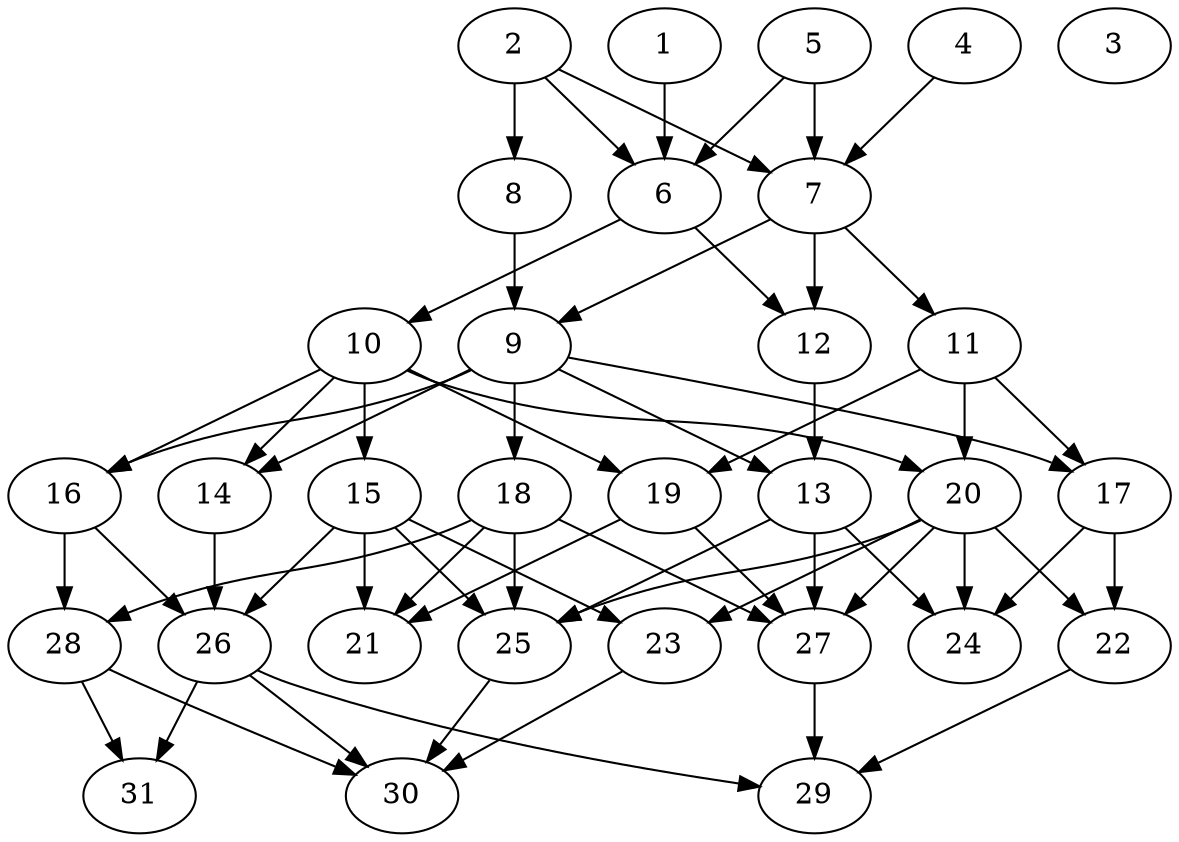 // DAG (tier=2-normal, mode=data, n=31, ccr=0.432, fat=0.543, density=0.578, regular=0.410, jump=0.143, mindata=2097152, maxdata=16777216)
// DAG automatically generated by daggen at Sun Aug 24 16:33:34 2025
// /home/ermia/Project/Environments/daggen/bin/daggen --dot --ccr 0.432 --fat 0.543 --regular 0.410 --density 0.578 --jump 0.143 --mindata 2097152 --maxdata 16777216 -n 31 
digraph G {
  1 [size="23005289111632792", alpha="0.10", expect_size="11502644555816396"]
  1 -> 6 [size ="908708242522112"]
  2 [size="1277396490928168894464", alpha="0.14", expect_size="638698245464084447232"]
  2 -> 6 [size ="941832775139328"]
  2 -> 7 [size ="941832775139328"]
  2 -> 8 [size ="941832775139328"]
  3 [size="1607216924637685248", alpha="0.11", expect_size="803608462318842624"]
  4 [size="891263645289291972608", alpha="0.16", expect_size="445631822644645986304"]
  4 -> 7 [size ="740902024773632"]
  5 [size="726250759283118440448", alpha="0.18", expect_size="363125379641559220224"]
  5 -> 6 [size ="646369794588672"]
  5 -> 7 [size ="646369794588672"]
  6 [size="3978750100535793", alpha="0.16", expect_size="1989375050267896"]
  6 -> 10 [size ="380170238164992"]
  6 -> 12 [size ="380170238164992"]
  7 [size="86096322613371424", alpha="0.02", expect_size="43048161306685712"]
  7 -> 9 [size ="1728607105843200"]
  7 -> 11 [size ="1728607105843200"]
  7 -> 12 [size ="1728607105843200"]
  8 [size="979975171735552000000", alpha="0.02", expect_size="489987585867776000000"]
  8 -> 9 [size ="789284126720000"]
  9 [size="6109143810089272", alpha="0.15", expect_size="3054571905044636"]
  9 -> 13 [size ="141839147466752"]
  9 -> 14 [size ="141839147466752"]
  9 -> 16 [size ="141839147466752"]
  9 -> 17 [size ="141839147466752"]
  9 -> 18 [size ="141839147466752"]
  10 [size="123534419657362160", alpha="0.18", expect_size="61767209828681080"]
  10 -> 14 [size ="2231778429370368"]
  10 -> 15 [size ="2231778429370368"]
  10 -> 16 [size ="2231778429370368"]
  10 -> 19 [size ="2231778429370368"]
  10 -> 20 [size ="2231778429370368"]
  11 [size="1149417526611630", alpha="0.11", expect_size="574708763305815"]
  11 -> 17 [size ="49737944268800"]
  11 -> 19 [size ="49737944268800"]
  11 -> 20 [size ="49737944268800"]
  12 [size="2349225380981801746432", alpha="0.05", expect_size="1174612690490900873216"]
  12 -> 13 [size ="1413751601364992"]
  13 [size="1821422056748516864", alpha="0.17", expect_size="910711028374258432"]
  13 -> 24 [size ="792216146542592"]
  13 -> 25 [size ="792216146542592"]
  13 -> 27 [size ="792216146542592"]
  14 [size="2520431001008603136000", alpha="0.13", expect_size="1260215500504301568000"]
  14 -> 26 [size ="1481630338252800"]
  15 [size="557356624679640832", alpha="0.16", expect_size="278678312339820416"]
  15 -> 21 [size ="298176795901952"]
  15 -> 23 [size ="298176795901952"]
  15 -> 25 [size ="298176795901952"]
  15 -> 26 [size ="298176795901952"]
  16 [size="601827252342095872000", alpha="0.12", expect_size="300913626171047936000"]
  16 -> 26 [size ="570257781555200"]
  16 -> 28 [size ="570257781555200"]
  17 [size="80523256005315360", alpha="0.19", expect_size="40261628002657680"]
  17 -> 22 [size ="2039096801230848"]
  17 -> 24 [size ="2039096801230848"]
  18 [size="1178447306264572672", alpha="0.09", expect_size="589223653132286336"]
  18 -> 21 [size ="522870534963200"]
  18 -> 25 [size ="522870534963200"]
  18 -> 27 [size ="522870534963200"]
  18 -> 28 [size ="522870534963200"]
  19 [size="10000853751285415936", alpha="0.15", expect_size="5000426875642707968"]
  19 -> 21 [size ="37134824112128"]
  19 -> 27 [size ="37134824112128"]
  20 [size="284736808898393312", alpha="0.16", expect_size="142368404449196656"]
  20 -> 22 [size ="259601991729152"]
  20 -> 23 [size ="259601991729152"]
  20 -> 24 [size ="259601991729152"]
  20 -> 25 [size ="259601991729152"]
  20 -> 27 [size ="259601991729152"]
  21 [size="36129600330239760", alpha="0.16", expect_size="18064800165119880"]
  22 [size="29556570251102804", alpha="0.19", expect_size="14778285125551402"]
  22 -> 29 [size ="1126242505981952"]
  23 [size="36960192146628944", alpha="0.07", expect_size="18480096073314472"]
  23 -> 30 [size ="1959584331726848"]
  24 [size="33661385842716332", alpha="0.09", expect_size="16830692921358166"]
  25 [size="166087669565901242368", alpha="0.13", expect_size="83043834782950621184"]
  25 -> 30 [size ="241721296289792"]
  26 [size="45096727433661136", alpha="0.20", expect_size="22548363716830568"]
  26 -> 29 [size ="2184146025709568"]
  26 -> 30 [size ="2184146025709568"]
  26 -> 31 [size ="2184146025709568"]
  27 [size="7911411816685526", alpha="0.15", expect_size="3955705908342763"]
  27 -> 29 [size ="736179406241792"]
  28 [size="361859833815520772096", alpha="0.08", expect_size="180929916907760386048"]
  28 -> 30 [size ="406240832258048"]
  28 -> 31 [size ="406240832258048"]
  29 [size="1581085283952205568", alpha="0.11", expect_size="790542641976102784"]
  30 [size="1494015956337981440", alpha="0.09", expect_size="747007978168990720"]
  31 [size="36404208414186304", alpha="0.07", expect_size="18202104207093152"]
}